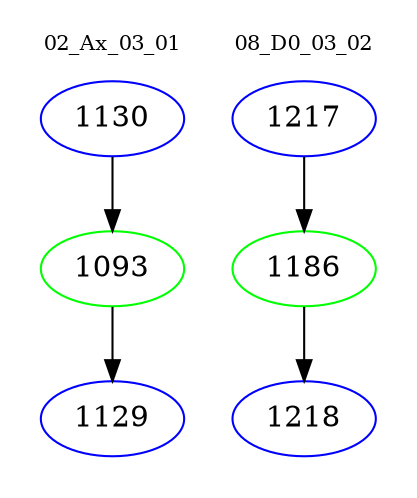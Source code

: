 digraph{
subgraph cluster_0 {
color = white
label = "02_Ax_03_01";
fontsize=10;
T0_1130 [label="1130", color="blue"]
T0_1130 -> T0_1093 [color="black"]
T0_1093 [label="1093", color="green"]
T0_1093 -> T0_1129 [color="black"]
T0_1129 [label="1129", color="blue"]
}
subgraph cluster_1 {
color = white
label = "08_D0_03_02";
fontsize=10;
T1_1217 [label="1217", color="blue"]
T1_1217 -> T1_1186 [color="black"]
T1_1186 [label="1186", color="green"]
T1_1186 -> T1_1218 [color="black"]
T1_1218 [label="1218", color="blue"]
}
}
